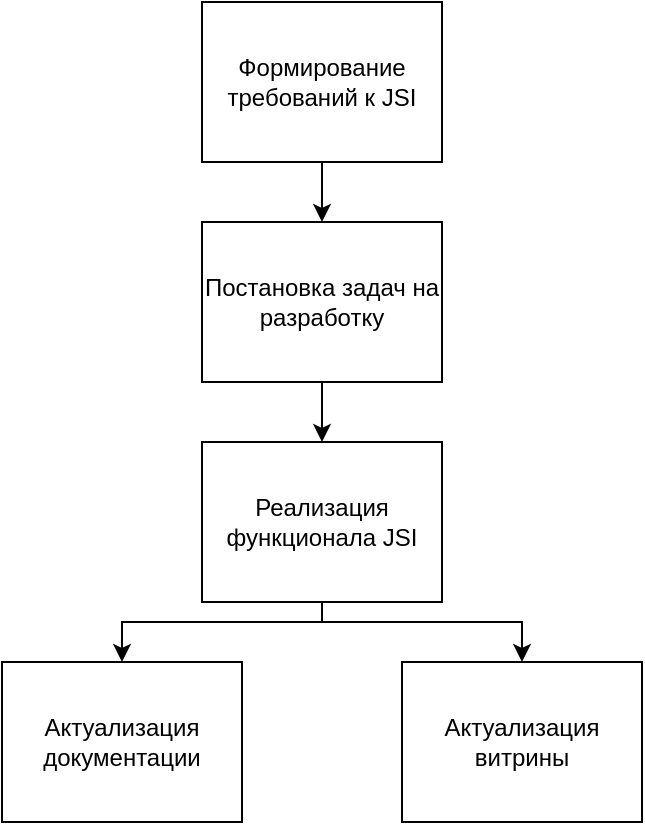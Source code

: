<mxfile version="22.0.6" type="github">
  <diagram name="Page-1" id="SdBYq217SC5ZIg3aM_3a">
    <mxGraphModel dx="1242" dy="781" grid="1" gridSize="10" guides="1" tooltips="1" connect="1" arrows="1" fold="1" page="1" pageScale="1" pageWidth="850" pageHeight="1100" math="0" shadow="0">
      <root>
        <mxCell id="0" />
        <mxCell id="1" parent="0" />
        <mxCell id="4smD_PYcbweHSZeflIBM-6" style="edgeStyle=orthogonalEdgeStyle;rounded=0;orthogonalLoop=1;jettySize=auto;html=1;exitX=0.5;exitY=1;exitDx=0;exitDy=0;entryX=0.5;entryY=0;entryDx=0;entryDy=0;" edge="1" parent="1" source="4smD_PYcbweHSZeflIBM-1" target="4smD_PYcbweHSZeflIBM-2">
          <mxGeometry relative="1" as="geometry" />
        </mxCell>
        <mxCell id="4smD_PYcbweHSZeflIBM-1" value="Формирование требований к JSI" style="rounded=0;whiteSpace=wrap;html=1;" vertex="1" parent="1">
          <mxGeometry x="340" y="150" width="120" height="80" as="geometry" />
        </mxCell>
        <mxCell id="4smD_PYcbweHSZeflIBM-7" style="edgeStyle=orthogonalEdgeStyle;rounded=0;orthogonalLoop=1;jettySize=auto;html=1;exitX=0.5;exitY=1;exitDx=0;exitDy=0;entryX=0.5;entryY=0;entryDx=0;entryDy=0;" edge="1" parent="1" source="4smD_PYcbweHSZeflIBM-2" target="4smD_PYcbweHSZeflIBM-3">
          <mxGeometry relative="1" as="geometry" />
        </mxCell>
        <mxCell id="4smD_PYcbweHSZeflIBM-2" value="Постановка задач на разработку" style="rounded=0;whiteSpace=wrap;html=1;" vertex="1" parent="1">
          <mxGeometry x="340" y="260" width="120" height="80" as="geometry" />
        </mxCell>
        <mxCell id="4smD_PYcbweHSZeflIBM-8" style="edgeStyle=orthogonalEdgeStyle;rounded=0;orthogonalLoop=1;jettySize=auto;html=1;exitX=0.5;exitY=1;exitDx=0;exitDy=0;entryX=0.5;entryY=0;entryDx=0;entryDy=0;" edge="1" parent="1" source="4smD_PYcbweHSZeflIBM-3" target="4smD_PYcbweHSZeflIBM-4">
          <mxGeometry relative="1" as="geometry">
            <Array as="points">
              <mxPoint x="400" y="460" />
              <mxPoint x="300" y="460" />
            </Array>
          </mxGeometry>
        </mxCell>
        <mxCell id="4smD_PYcbweHSZeflIBM-9" style="edgeStyle=orthogonalEdgeStyle;rounded=0;orthogonalLoop=1;jettySize=auto;html=1;exitX=0.5;exitY=1;exitDx=0;exitDy=0;entryX=0.5;entryY=0;entryDx=0;entryDy=0;" edge="1" parent="1" source="4smD_PYcbweHSZeflIBM-3" target="4smD_PYcbweHSZeflIBM-5">
          <mxGeometry relative="1" as="geometry">
            <Array as="points">
              <mxPoint x="400" y="460" />
              <mxPoint x="500" y="460" />
            </Array>
          </mxGeometry>
        </mxCell>
        <mxCell id="4smD_PYcbweHSZeflIBM-3" value="Реализация функционала JSI" style="rounded=0;whiteSpace=wrap;html=1;" vertex="1" parent="1">
          <mxGeometry x="340" y="370" width="120" height="80" as="geometry" />
        </mxCell>
        <mxCell id="4smD_PYcbweHSZeflIBM-4" value="Актуализация документации" style="rounded=0;whiteSpace=wrap;html=1;" vertex="1" parent="1">
          <mxGeometry x="240" y="480" width="120" height="80" as="geometry" />
        </mxCell>
        <mxCell id="4smD_PYcbweHSZeflIBM-5" value="Актуализация витрины" style="rounded=0;whiteSpace=wrap;html=1;" vertex="1" parent="1">
          <mxGeometry x="440" y="480" width="120" height="80" as="geometry" />
        </mxCell>
      </root>
    </mxGraphModel>
  </diagram>
</mxfile>
